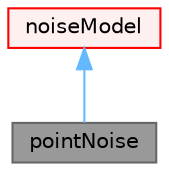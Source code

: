 digraph "pointNoise"
{
 // LATEX_PDF_SIZE
  bgcolor="transparent";
  edge [fontname=Helvetica,fontsize=10,labelfontname=Helvetica,labelfontsize=10];
  node [fontname=Helvetica,fontsize=10,shape=box,height=0.2,width=0.4];
  Node1 [id="Node000001",label="pointNoise",height=0.2,width=0.4,color="gray40", fillcolor="grey60", style="filled", fontcolor="black",tooltip="Perform noise analysis on point-based pressure data."];
  Node2 -> Node1 [id="edge1_Node000001_Node000002",dir="back",color="steelblue1",style="solid",tooltip=" "];
  Node2 [id="Node000002",label="noiseModel",height=0.2,width=0.4,color="red", fillcolor="#FFF0F0", style="filled",URL="$classFoam_1_1noiseModel.html",tooltip="Base class for noise models."];
}
